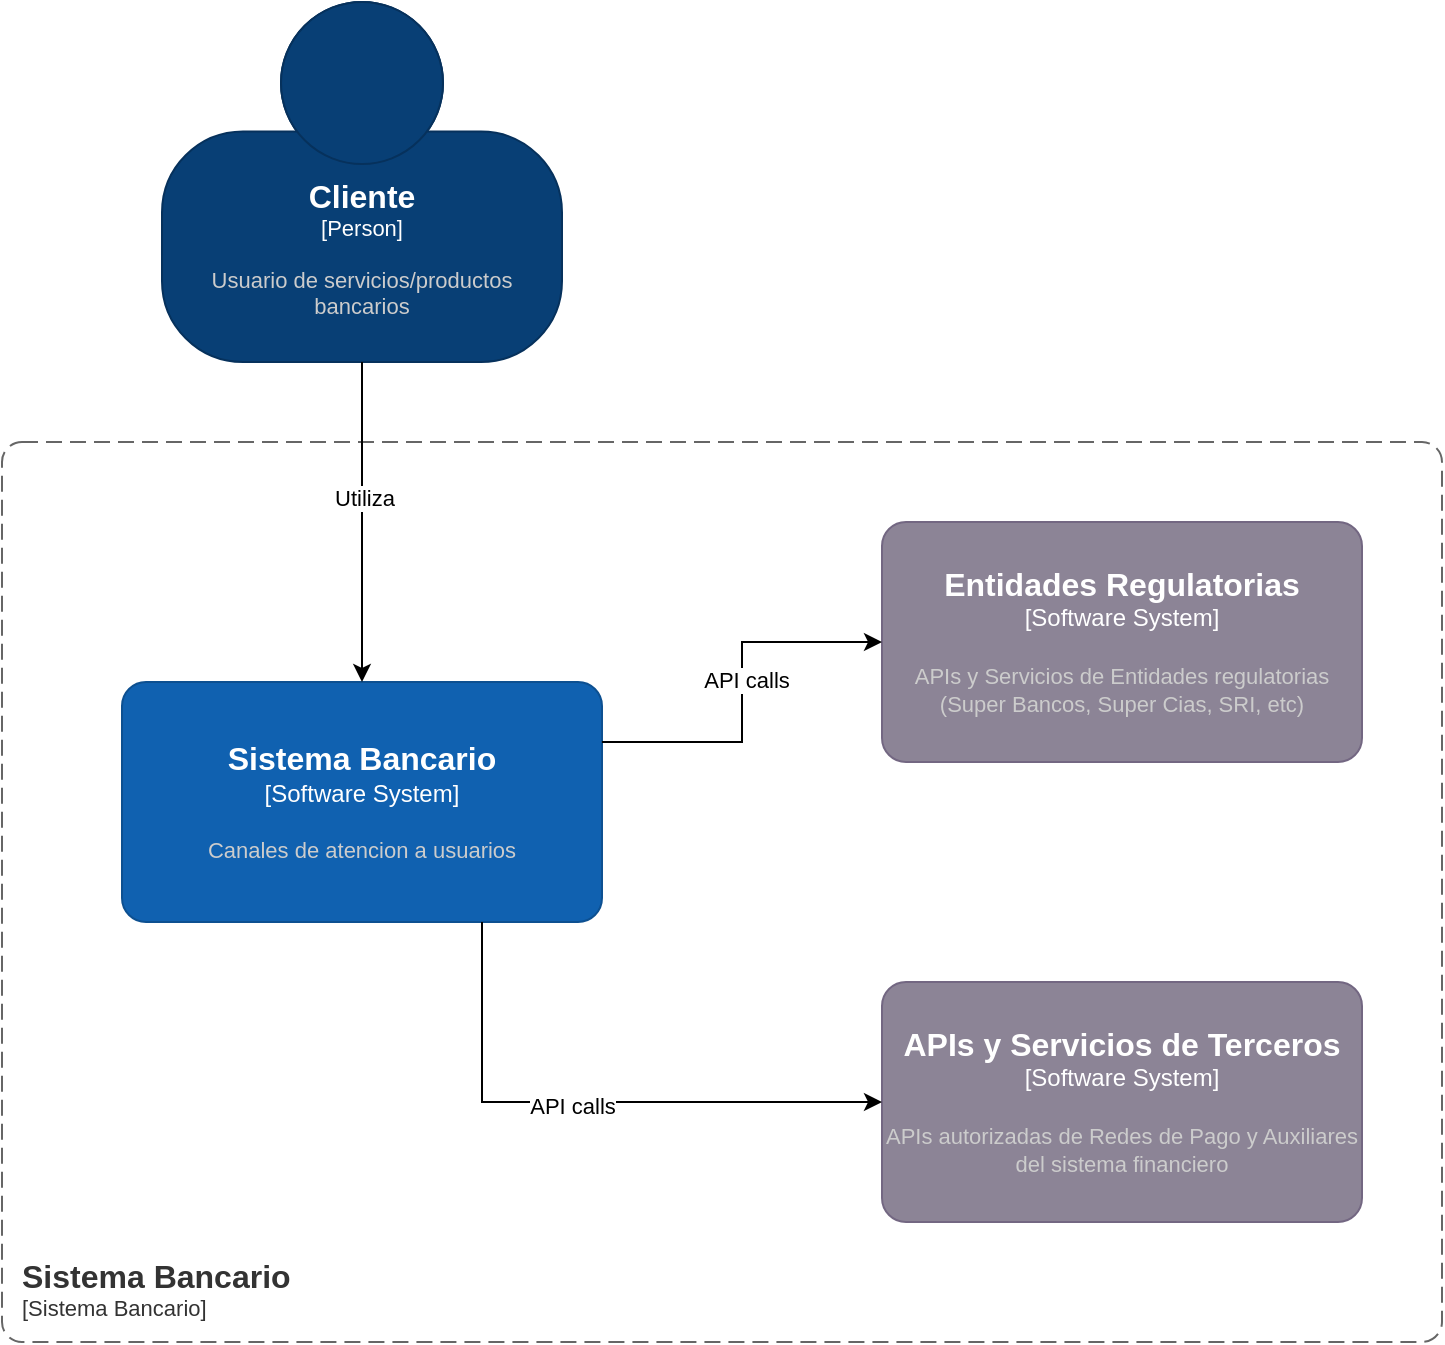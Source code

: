 <mxfile version="28.2.5" pages="3">
  <diagram name="Contexto" id="REt1OnQZIeGm6Y0kzGd5">
    <mxGraphModel dx="1268" dy="611" grid="1" gridSize="10" guides="1" tooltips="1" connect="1" arrows="1" fold="1" page="1" pageScale="1" pageWidth="827" pageHeight="1169" math="0" shadow="0">
      <root>
        <mxCell id="0" />
        <mxCell id="1" parent="0" />
        <object placeholders="1" c4Name="Sistema Bancario" c4Type="SystemScopeBoundary" c4Application="Sistema Bancario" label="&lt;font style=&quot;font-size: 16px&quot;&gt;&lt;b&gt;&lt;div style=&quot;text-align: left&quot;&gt;%c4Name%&lt;/div&gt;&lt;/b&gt;&lt;/font&gt;&lt;div style=&quot;text-align: left&quot;&gt;[%c4Application%]&lt;/div&gt;" id="plunJVfpewmC4f6KRWSO-1">
          <mxCell style="rounded=1;fontSize=11;whiteSpace=wrap;html=1;dashed=1;arcSize=20;fillColor=none;strokeColor=#666666;fontColor=#333333;labelBackgroundColor=none;align=left;verticalAlign=bottom;labelBorderColor=none;spacingTop=0;spacing=10;dashPattern=8 4;metaEdit=1;rotatable=0;perimeter=rectanglePerimeter;noLabel=0;labelPadding=0;allowArrows=0;connectable=0;expand=0;recursiveResize=0;editable=1;pointerEvents=0;absoluteArcSize=1;points=[[0.25,0,0],[0.5,0,0],[0.75,0,0],[1,0.25,0],[1,0.5,0],[1,0.75,0],[0.75,1,0],[0.5,1,0],[0.25,1,0],[0,0.75,0],[0,0.5,0],[0,0.25,0]];" parent="1" vertex="1">
            <mxGeometry x="40" y="320" width="720" height="450" as="geometry" />
          </mxCell>
        </object>
        <object placeholders="1" c4Name="Cliente" c4Type="Person" c4Description="Usuario de servicios/productos bancarios" label="&lt;font style=&quot;font-size: 16px&quot;&gt;&lt;b&gt;%c4Name%&lt;/b&gt;&lt;/font&gt;&lt;div&gt;[%c4Type%]&lt;/div&gt;&lt;br&gt;&lt;div&gt;&lt;font style=&quot;font-size: 11px&quot;&gt;&lt;font color=&quot;#cccccc&quot;&gt;%c4Description%&lt;/font&gt;&lt;/div&gt;" id="plunJVfpewmC4f6KRWSO-2">
          <mxCell style="html=1;fontSize=11;dashed=0;whiteSpace=wrap;fillColor=#083F75;strokeColor=#06315C;fontColor=#ffffff;shape=mxgraph.c4.person2;align=center;metaEdit=1;points=[[0.5,0,0],[1,0.5,0],[1,0.75,0],[0.75,1,0],[0.5,1,0],[0.25,1,0],[0,0.75,0],[0,0.5,0]];resizable=0;" parent="1" vertex="1">
            <mxGeometry x="120" y="100" width="200" height="180" as="geometry" />
          </mxCell>
        </object>
        <object placeholders="1" c4Name="Sistema Bancario" c4Type="Software System" c4Description="Canales de atencion a usuarios" label="&lt;font style=&quot;font-size: 16px&quot;&gt;&lt;b&gt;%c4Name%&lt;/b&gt;&lt;/font&gt;&lt;div&gt;[%c4Type%]&lt;/div&gt;&lt;br&gt;&lt;div&gt;&lt;font style=&quot;font-size: 11px&quot;&gt;&lt;font color=&quot;#cccccc&quot;&gt;%c4Description%&lt;/font&gt;&lt;/div&gt;" id="plunJVfpewmC4f6KRWSO-3">
          <mxCell style="rounded=1;whiteSpace=wrap;html=1;labelBackgroundColor=none;fillColor=#1061B0;fontColor=#ffffff;align=center;arcSize=10;strokeColor=#0D5091;metaEdit=1;resizable=0;points=[[0.25,0,0],[0.5,0,0],[0.75,0,0],[1,0.25,0],[1,0.5,0],[1,0.75,0],[0.75,1,0],[0.5,1,0],[0.25,1,0],[0,0.75,0],[0,0.5,0],[0,0.25,0]];" parent="1" vertex="1">
            <mxGeometry x="100" y="440" width="240" height="120" as="geometry" />
          </mxCell>
        </object>
        <object placeholders="1" c4Name="Entidades Regulatorias" c4Type="Software System" c4Description="APIs y Servicios de Entidades regulatorias (Super Bancos, Super Cias, SRI, etc)" label="&lt;font style=&quot;font-size: 16px&quot;&gt;&lt;b&gt;%c4Name%&lt;/b&gt;&lt;/font&gt;&lt;div&gt;[%c4Type%]&lt;/div&gt;&lt;br&gt;&lt;div&gt;&lt;font style=&quot;font-size: 11px&quot;&gt;&lt;font color=&quot;#cccccc&quot;&gt;%c4Description%&lt;/font&gt;&lt;/div&gt;" id="plunJVfpewmC4f6KRWSO-4">
          <mxCell style="rounded=1;whiteSpace=wrap;html=1;labelBackgroundColor=none;fillColor=#8C8496;fontColor=#ffffff;align=center;arcSize=10;strokeColor=#736782;metaEdit=1;resizable=0;points=[[0.25,0,0],[0.5,0,0],[0.75,0,0],[1,0.25,0],[1,0.5,0],[1,0.75,0],[0.75,1,0],[0.5,1,0],[0.25,1,0],[0,0.75,0],[0,0.5,0],[0,0.25,0]];" parent="1" vertex="1">
            <mxGeometry x="480" y="360" width="240" height="120" as="geometry" />
          </mxCell>
        </object>
        <object placeholders="1" c4Name="APIs y Servicios de Terceros" c4Type="Software System" c4Description="APIs autorizadas de Redes de Pago y Auxiliares del sistema financiero" label="&lt;font style=&quot;font-size: 16px&quot;&gt;&lt;b&gt;%c4Name%&lt;/b&gt;&lt;/font&gt;&lt;div&gt;[%c4Type%]&lt;/div&gt;&lt;br&gt;&lt;div&gt;&lt;font style=&quot;font-size: 11px&quot;&gt;&lt;font color=&quot;#cccccc&quot;&gt;%c4Description%&lt;/font&gt;&lt;/div&gt;" id="plunJVfpewmC4f6KRWSO-5">
          <mxCell style="rounded=1;whiteSpace=wrap;html=1;labelBackgroundColor=none;fillColor=#8C8496;fontColor=#ffffff;align=center;arcSize=10;strokeColor=#736782;metaEdit=1;resizable=0;points=[[0.25,0,0],[0.5,0,0],[0.75,0,0],[1,0.25,0],[1,0.5,0],[1,0.75,0],[0.75,1,0],[0.5,1,0],[0.25,1,0],[0,0.75,0],[0,0.5,0],[0,0.25,0]];" parent="1" vertex="1">
            <mxGeometry x="480" y="590" width="240" height="120" as="geometry" />
          </mxCell>
        </object>
        <mxCell id="plunJVfpewmC4f6KRWSO-6" style="edgeStyle=orthogonalEdgeStyle;rounded=0;orthogonalLoop=1;jettySize=auto;html=1;entryX=0.5;entryY=0;entryDx=0;entryDy=0;entryPerimeter=0;" parent="1" source="plunJVfpewmC4f6KRWSO-2" target="plunJVfpewmC4f6KRWSO-3" edge="1">
          <mxGeometry relative="1" as="geometry" />
        </mxCell>
        <mxCell id="S3FxBwESDPz2wkXYDz4Z-1" value="Utiliza" style="edgeLabel;html=1;align=center;verticalAlign=middle;resizable=0;points=[];" parent="plunJVfpewmC4f6KRWSO-6" vertex="1" connectable="0">
          <mxGeometry x="-0.147" y="1" relative="1" as="geometry">
            <mxPoint as="offset" />
          </mxGeometry>
        </mxCell>
        <mxCell id="plunJVfpewmC4f6KRWSO-7" style="edgeStyle=orthogonalEdgeStyle;rounded=0;orthogonalLoop=1;jettySize=auto;html=1;exitX=1;exitY=0.25;exitDx=0;exitDy=0;exitPerimeter=0;entryX=0;entryY=0.5;entryDx=0;entryDy=0;entryPerimeter=0;" parent="1" source="plunJVfpewmC4f6KRWSO-3" target="plunJVfpewmC4f6KRWSO-4" edge="1">
          <mxGeometry relative="1" as="geometry" />
        </mxCell>
        <mxCell id="S3FxBwESDPz2wkXYDz4Z-3" value="API calls" style="edgeLabel;html=1;align=center;verticalAlign=middle;resizable=0;points=[];" parent="plunJVfpewmC4f6KRWSO-7" vertex="1" connectable="0">
          <mxGeometry x="0.066" y="-2" relative="1" as="geometry">
            <mxPoint as="offset" />
          </mxGeometry>
        </mxCell>
        <mxCell id="plunJVfpewmC4f6KRWSO-8" style="edgeStyle=orthogonalEdgeStyle;rounded=0;orthogonalLoop=1;jettySize=auto;html=1;exitX=0.75;exitY=1;exitDx=0;exitDy=0;exitPerimeter=0;entryX=0;entryY=0.5;entryDx=0;entryDy=0;entryPerimeter=0;" parent="1" source="plunJVfpewmC4f6KRWSO-3" target="plunJVfpewmC4f6KRWSO-5" edge="1">
          <mxGeometry relative="1" as="geometry" />
        </mxCell>
        <mxCell id="S3FxBwESDPz2wkXYDz4Z-2" value="API calls" style="edgeLabel;html=1;align=center;verticalAlign=middle;resizable=0;points=[];" parent="plunJVfpewmC4f6KRWSO-8" vertex="1" connectable="0">
          <mxGeometry x="-0.072" y="-2" relative="1" as="geometry">
            <mxPoint as="offset" />
          </mxGeometry>
        </mxCell>
      </root>
    </mxGraphModel>
  </diagram>
  <diagram name="Contenedores" id="vDhIhPHvvt-vUG1-oI7z">
    <mxGraphModel dx="1268" dy="611" grid="1" gridSize="10" guides="1" tooltips="1" connect="1" arrows="1" fold="1" page="1" pageScale="1" pageWidth="827" pageHeight="1169" math="0" shadow="0">
      <root>
        <mxCell id="PppZcpFFjANqazGu-nlx-0" />
        <mxCell id="PppZcpFFjANqazGu-nlx-1" parent="PppZcpFFjANqazGu-nlx-0" />
        <mxCell id="PppZcpFFjANqazGu-nlx-2" style="edgeStyle=orthogonalEdgeStyle;rounded=0;orthogonalLoop=1;jettySize=auto;html=1;" parent="PppZcpFFjANqazGu-nlx-1" source="PppZcpFFjANqazGu-nlx-3" edge="1">
          <mxGeometry relative="1" as="geometry">
            <mxPoint x="160" y="300" as="targetPoint" />
          </mxGeometry>
        </mxCell>
        <object placeholders="1" c4Name="Cliente" c4Type="Person" c4Description="Usuario de servicios/productos bancarios" label="&lt;font style=&quot;font-size: 16px&quot;&gt;&lt;b&gt;%c4Name%&lt;/b&gt;&lt;/font&gt;&lt;div&gt;[%c4Type%]&lt;/div&gt;&lt;br&gt;&lt;div&gt;&lt;font style=&quot;font-size: 11px&quot;&gt;&lt;font color=&quot;#cccccc&quot;&gt;%c4Description%&lt;/font&gt;&lt;/div&gt;" id="PppZcpFFjANqazGu-nlx-3">
          <mxCell style="html=1;fontSize=11;dashed=0;whiteSpace=wrap;fillColor=#083F75;strokeColor=#06315C;fontColor=#ffffff;shape=mxgraph.c4.person2;align=center;metaEdit=1;points=[[0.5,0,0],[1,0.5,0],[1,0.75,0],[0.75,1,0],[0.5,1,0],[0.25,1,0],[0,0.75,0],[0,0.5,0]];resizable=0;" parent="PppZcpFFjANqazGu-nlx-1" vertex="1">
            <mxGeometry x="60" y="40" width="200" height="180" as="geometry" />
          </mxCell>
        </object>
        <object placeholders="1" c4Name="Sistema Bancario" c4Type="SystemScopeBoundary" c4Application="Contenedores de mi Sistema Bancario" label="&lt;font style=&quot;font-size: 16px&quot;&gt;&lt;b&gt;&lt;div style=&quot;text-align: left&quot;&gt;%c4Name%&lt;/div&gt;&lt;/b&gt;&lt;/font&gt;&lt;div style=&quot;text-align: left&quot;&gt;[%c4Application%]&lt;/div&gt;" id="PppZcpFFjANqazGu-nlx-4">
          <mxCell style="rounded=1;fontSize=11;whiteSpace=wrap;html=1;dashed=1;arcSize=20;fillColor=none;strokeColor=#666666;fontColor=#333333;labelBackgroundColor=none;align=left;verticalAlign=bottom;labelBorderColor=none;spacingTop=0;spacing=10;dashPattern=8 4;metaEdit=1;rotatable=0;perimeter=rectanglePerimeter;noLabel=0;labelPadding=0;allowArrows=0;connectable=0;expand=0;recursiveResize=0;editable=1;pointerEvents=0;absoluteArcSize=1;points=[[0.25,0,0],[0.5,0,0],[0.75,0,0],[1,0.25,0],[1,0.5,0],[1,0.75,0],[0.75,1,0],[0.5,1,0],[0.25,1,0],[0,0.75,0],[0,0.5,0],[0,0.25,0]];" parent="PppZcpFFjANqazGu-nlx-1" vertex="1">
            <mxGeometry x="40" y="300" width="1300" height="920" as="geometry" />
          </mxCell>
        </object>
        <object placeholders="1" c4Name="Entidades Regulatorias" c4Type="Software System" c4Description="APIs y Servicios de Entidades regulatorias (Super Bancos, Super Cias, SRI, etc)" label="&lt;font style=&quot;font-size: 16px&quot;&gt;&lt;b&gt;%c4Name%&lt;/b&gt;&lt;/font&gt;&lt;div&gt;[%c4Type%]&lt;/div&gt;&lt;br&gt;&lt;div&gt;&lt;font style=&quot;font-size: 11px&quot;&gt;&lt;font color=&quot;#cccccc&quot;&gt;%c4Description%&lt;/font&gt;&lt;/div&gt;" id="PppZcpFFjANqazGu-nlx-5">
          <mxCell style="rounded=1;whiteSpace=wrap;html=1;labelBackgroundColor=none;fillColor=#8C8496;fontColor=#ffffff;align=center;arcSize=10;strokeColor=#736782;metaEdit=1;resizable=0;points=[[0.25,0,0],[0.5,0,0],[0.75,0,0],[1,0.25,0],[1,0.5,0],[1,0.75,0],[0.75,1,0],[0.5,1,0],[0.25,1,0],[0,0.75,0],[0,0.5,0],[0,0.25,0]];" parent="PppZcpFFjANqazGu-nlx-1" vertex="1">
            <mxGeometry x="1550" y="540" width="240" height="120" as="geometry" />
          </mxCell>
        </object>
        <object placeholders="1" c4Name="APIs y Servicios de Terceros" c4Type="Software System" c4Description="APIs autorizadas de Redes y Auxiliares del sistema financiero" label="&lt;font style=&quot;font-size: 16px&quot;&gt;&lt;b&gt;%c4Name%&lt;/b&gt;&lt;/font&gt;&lt;div&gt;[%c4Type%]&lt;/div&gt;&lt;br&gt;&lt;div&gt;&lt;font style=&quot;font-size: 11px&quot;&gt;&lt;font color=&quot;#cccccc&quot;&gt;%c4Description%&lt;/font&gt;&lt;/div&gt;" id="PppZcpFFjANqazGu-nlx-6">
          <mxCell style="rounded=1;whiteSpace=wrap;html=1;labelBackgroundColor=none;fillColor=#8C8496;fontColor=#ffffff;align=center;arcSize=10;strokeColor=#736782;metaEdit=1;resizable=0;points=[[0.25,0,0],[0.5,0,0],[0.75,0,0],[1,0.25,0],[1,0.5,0],[1,0.75,0],[0.75,1,0],[0.5,1,0],[0.25,1,0],[0,0.75,0],[0,0.5,0],[0,0.25,0]];" parent="PppZcpFFjANqazGu-nlx-1" vertex="1">
            <mxGeometry x="1550" y="850" width="240" height="120" as="geometry" />
          </mxCell>
        </object>
        <object placeholders="1" c4Name="Banca Web" c4Type="Container" c4Technology="Spring, Angular, HTML5, JS" c4Description="Interfaz de cliente para la Banca Web" label="&lt;font style=&quot;font-size: 16px&quot;&gt;&lt;b&gt;%c4Name%&lt;/b&gt;&lt;/font&gt;&lt;div&gt;[%c4Type%: %c4Technology%]&lt;/div&gt;&lt;br&gt;&lt;div&gt;&lt;font style=&quot;font-size: 11px&quot;&gt;&lt;font color=&quot;#E6E6E6&quot;&gt;%c4Description%&lt;/font&gt;&lt;/div&gt;" id="PppZcpFFjANqazGu-nlx-7">
          <mxCell style="rounded=1;whiteSpace=wrap;html=1;fontSize=11;labelBackgroundColor=none;fillColor=#23A2D9;fontColor=#ffffff;align=center;arcSize=10;strokeColor=#0E7DAD;metaEdit=1;resizable=0;points=[[0.25,0,0],[0.5,0,0],[0.75,0,0],[1,0.25,0],[1,0.5,0],[1,0.75,0],[0.75,1,0],[0.5,1,0],[0.25,1,0],[0,0.75,0],[0,0.5,0],[0,0.25,0]];" parent="PppZcpFFjANqazGu-nlx-1" vertex="1">
            <mxGeometry x="120" y="360" width="240" height="120" as="geometry" />
          </mxCell>
        </object>
        <object placeholders="1" c4Name="Banca Movil" c4Type="Container" c4Technology="Swift / Kotlin" c4Description="App cliente para la Banca Movil" label="&lt;font style=&quot;font-size: 16px&quot;&gt;&lt;b&gt;%c4Name%&lt;/b&gt;&lt;/font&gt;&lt;div&gt;[%c4Type%: %c4Technology%]&lt;/div&gt;&lt;br&gt;&lt;div&gt;&lt;font style=&quot;font-size: 11px&quot;&gt;&lt;font color=&quot;#E6E6E6&quot;&gt;%c4Description%&lt;/font&gt;&lt;/div&gt;" id="PppZcpFFjANqazGu-nlx-8">
          <mxCell style="rounded=1;whiteSpace=wrap;html=1;fontSize=11;labelBackgroundColor=none;fillColor=#23A2D9;fontColor=#ffffff;align=center;arcSize=10;strokeColor=#0E7DAD;metaEdit=1;resizable=0;points=[[0.25,0,0],[0.5,0,0],[0.75,0,0],[1,0.25,0],[1,0.5,0],[1,0.75,0],[0.75,1,0],[0.5,1,0],[0.25,1,0],[0,0.75,0],[0,0.5,0],[0,0.25,0]];" parent="PppZcpFFjANqazGu-nlx-1" vertex="1">
            <mxGeometry x="560" y="360" width="240" height="120" as="geometry" />
          </mxCell>
        </object>
        <object placeholders="1" c4Name="Prevencion de Fraudes" c4Type="Container" c4Technology="Python / ML / Sentinel" c4Description="Analisis de fraude en tiempo real" label="&lt;font style=&quot;font-size: 16px&quot;&gt;&lt;b&gt;%c4Name%&lt;/b&gt;&lt;/font&gt;&lt;div&gt;[%c4Type%: %c4Technology%]&lt;/div&gt;&lt;br&gt;&lt;div&gt;&lt;font style=&quot;font-size: 11px&quot;&gt;&lt;font color=&quot;#E6E6E6&quot;&gt;%c4Description%&lt;/font&gt;&lt;/div&gt;" id="PppZcpFFjANqazGu-nlx-9">
          <mxCell style="rounded=1;whiteSpace=wrap;html=1;fontSize=11;labelBackgroundColor=none;fillColor=#23A2D9;fontColor=#ffffff;align=center;arcSize=10;strokeColor=#0E7DAD;metaEdit=1;resizable=0;points=[[0.25,0,0],[0.5,0,0],[0.75,0,0],[1,0.25,0],[1,0.5,0],[1,0.75,0],[0.75,1,0],[0.5,1,0],[0.25,1,0],[0,0.75,0],[0,0.5,0],[0,0.25,0]];" parent="PppZcpFFjANqazGu-nlx-1" vertex="1">
            <mxGeometry x="990" y="790" width="240" height="120" as="geometry" />
          </mxCell>
        </object>
        <object placeholders="1" c4Name="Gestion de Riesgo" c4Type="Container" c4Technology="Java / Spring" c4Description="Analisis de riesgo crediticio y operativo" label="&lt;font style=&quot;font-size: 16px&quot;&gt;&lt;b&gt;%c4Name%&lt;/b&gt;&lt;/font&gt;&lt;div&gt;[%c4Type%: %c4Technology%]&lt;/div&gt;&lt;br&gt;&lt;div&gt;&lt;font style=&quot;font-size: 11px&quot;&gt;&lt;font color=&quot;#E6E6E6&quot;&gt;%c4Description%&lt;/font&gt;&lt;/div&gt;" id="PppZcpFFjANqazGu-nlx-10">
          <mxCell style="rounded=1;whiteSpace=wrap;html=1;fontSize=11;labelBackgroundColor=none;fillColor=#23A2D9;fontColor=#ffffff;align=center;arcSize=10;strokeColor=#0E7DAD;metaEdit=1;resizable=0;points=[[0.25,0,0],[0.5,0,0],[0.75,0,0],[1,0.25,0],[1,0.5,0],[1,0.75,0],[0.75,1,0],[0.5,1,0],[0.25,1,0],[0,0.75,0],[0,0.5,0],[0,0.25,0]];" parent="PppZcpFFjANqazGu-nlx-1" vertex="1">
            <mxGeometry x="990" y="600" width="240" height="120" as="geometry" />
          </mxCell>
        </object>
        <object placeholders="1" c4Name="Gestion de Identidades" c4Type="Container" c4Technology="LDAP / AWS Cognito" c4Description="IAM, SSO, OAuth, OpenID" label="&lt;font style=&quot;font-size: 16px&quot;&gt;&lt;b&gt;%c4Name%&lt;/b&gt;&lt;/font&gt;&lt;div&gt;[%c4Type%: %c4Technology%]&lt;/div&gt;&lt;br&gt;&lt;div&gt;&lt;font style=&quot;font-size: 11px&quot;&gt;&lt;font color=&quot;#E6E6E6&quot;&gt;%c4Description%&lt;/font&gt;&lt;/div&gt;" id="PppZcpFFjANqazGu-nlx-11">
          <mxCell style="rounded=1;whiteSpace=wrap;html=1;fontSize=11;labelBackgroundColor=none;fillColor=#23A2D9;fontColor=#ffffff;align=center;arcSize=10;strokeColor=#0E7DAD;metaEdit=1;resizable=0;points=[[0.25,0,0],[0.5,0,0],[0.75,0,0],[1,0.25,0],[1,0.5,0],[1,0.75,0],[0.75,1,0],[0.5,1,0],[0.25,1,0],[0,0.75,0],[0,0.5,0],[0,0.25,0]];" parent="PppZcpFFjANqazGu-nlx-1" vertex="1">
            <mxGeometry x="990" y="420" width="240" height="120" as="geometry" />
          </mxCell>
        </object>
        <object placeholders="1" c4Type="Relationship" id="PppZcpFFjANqazGu-nlx-12">
          <mxCell style="endArrow=blockThin;html=1;fontSize=10;fontColor=#404040;strokeWidth=1;endFill=1;strokeColor=#828282;elbow=vertical;metaEdit=1;endSize=14;startSize=14;jumpStyle=arc;jumpSize=16;rounded=0;edgeStyle=orthogonalEdgeStyle;entryX=0;entryY=0.5;entryDx=0;entryDy=0;entryPerimeter=0;" parent="PppZcpFFjANqazGu-nlx-1" target="PppZcpFFjANqazGu-nlx-5" edge="1">
            <mxGeometry width="240" relative="1" as="geometry">
              <mxPoint x="1340" y="680" as="sourcePoint" />
              <mxPoint x="1420" y="630" as="targetPoint" />
            </mxGeometry>
          </mxCell>
        </object>
        <object placeholders="1" c4Type="Relationship" id="PppZcpFFjANqazGu-nlx-13">
          <mxCell style="endArrow=blockThin;html=1;fontSize=10;fontColor=#404040;strokeWidth=1;endFill=1;strokeColor=#828282;elbow=vertical;metaEdit=1;endSize=14;startSize=14;jumpStyle=arc;jumpSize=16;rounded=0;edgeStyle=orthogonalEdgeStyle;entryX=0;entryY=0.5;entryDx=0;entryDy=0;entryPerimeter=0;" parent="PppZcpFFjANqazGu-nlx-1" target="PppZcpFFjANqazGu-nlx-6" edge="1">
            <mxGeometry width="240" relative="1" as="geometry">
              <mxPoint x="1340" y="840" as="sourcePoint" />
              <mxPoint x="1420" y="870" as="targetPoint" />
            </mxGeometry>
          </mxCell>
        </object>
        <object placeholders="1" c4Name="Integración" c4Type="Container" c4Technology="API / ESB / Event Hub" c4Description="Integración basada en APIs, eventos y mensajeria" label="&lt;font style=&quot;font-size: 16px&quot;&gt;&lt;b&gt;%c4Name%&lt;/b&gt;&lt;/font&gt;&lt;div&gt;[%c4Type%: %c4Technology%]&lt;/div&gt;&lt;br&gt;&lt;div&gt;&lt;font style=&quot;font-size: 11px&quot;&gt;&lt;font color=&quot;#E6E6E6&quot;&gt;%c4Description%&lt;/font&gt;&lt;/div&gt;" id="PppZcpFFjANqazGu-nlx-14">
          <mxCell style="rounded=1;whiteSpace=wrap;html=1;fontSize=11;labelBackgroundColor=none;fillColor=#23A2D9;fontColor=#ffffff;align=center;arcSize=10;strokeColor=#0E7DAD;metaEdit=1;resizable=0;points=[[0.25,0,0],[0.5,0,0],[0.75,0,0],[1,0.25,0],[1,0.5,0],[1,0.75,0],[0.75,1,0],[0.5,1,0],[0.25,1,0],[0,0.75,0],[0,0.5,0],[0,0.25,0]];" parent="PppZcpFFjANqazGu-nlx-1" vertex="1">
            <mxGeometry x="350" y="660" width="240" height="120" as="geometry" />
          </mxCell>
        </object>
        <mxCell id="PppZcpFFjANqazGu-nlx-15" style="edgeStyle=orthogonalEdgeStyle;rounded=0;orthogonalLoop=1;jettySize=auto;html=1;exitX=0.5;exitY=1;exitDx=0;exitDy=0;exitPerimeter=0;entryX=0.25;entryY=0;entryDx=0;entryDy=0;entryPerimeter=0;" parent="PppZcpFFjANqazGu-nlx-1" source="PppZcpFFjANqazGu-nlx-7" target="PppZcpFFjANqazGu-nlx-14" edge="1">
          <mxGeometry relative="1" as="geometry" />
        </mxCell>
        <mxCell id="PppZcpFFjANqazGu-nlx-16" style="edgeStyle=orthogonalEdgeStyle;rounded=0;orthogonalLoop=1;jettySize=auto;html=1;entryX=0.75;entryY=0;entryDx=0;entryDy=0;entryPerimeter=0;" parent="PppZcpFFjANqazGu-nlx-1" source="PppZcpFFjANqazGu-nlx-8" target="PppZcpFFjANqazGu-nlx-14" edge="1">
          <mxGeometry relative="1" as="geometry" />
        </mxCell>
        <object placeholders="1" c4Name="Core Bancario Tradicional" c4Type="Container" c4Technology="COBOL, IBM i, Mainframe, legacy" c4Description="Core Bancario existente" label="&lt;font style=&quot;font-size: 16px&quot;&gt;&lt;b&gt;%c4Name%&lt;/b&gt;&lt;/font&gt;&lt;div&gt;[%c4Type%: %c4Technology%]&lt;/div&gt;&lt;br&gt;&lt;div&gt;&lt;font style=&quot;font-size: 11px&quot;&gt;&lt;font color=&quot;#E6E6E6&quot;&gt;%c4Description%&lt;/font&gt;&lt;/div&gt;" id="PppZcpFFjANqazGu-nlx-23">
          <mxCell style="rounded=1;whiteSpace=wrap;html=1;fontSize=11;labelBackgroundColor=none;fillColor=#23A2D9;fontColor=#ffffff;align=center;arcSize=10;strokeColor=#0E7DAD;metaEdit=1;resizable=0;points=[[0.25,0,0],[0.5,0,0],[0.75,0,0],[1,0.25,0],[1,0.5,0],[1,0.75,0],[0.75,1,0],[0.5,1,0],[0.25,1,0],[0,0.75,0],[0,0.5,0],[0,0.25,0]];" parent="PppZcpFFjANqazGu-nlx-1" vertex="1">
            <mxGeometry x="160" y="980" width="240" height="120" as="geometry" />
          </mxCell>
        </object>
        <object placeholders="1" c4Name="Core Bancario Digital" c4Type="Container" c4Technology="Microservicios / Java / Spring" c4Description="Procesa productos y servicios modernos" label="&lt;font style=&quot;font-size: 16px&quot;&gt;&lt;b&gt;%c4Name%&lt;/b&gt;&lt;/font&gt;&lt;div&gt;[%c4Type%: %c4Technology%]&lt;/div&gt;&lt;br&gt;&lt;div&gt;&lt;font style=&quot;font-size: 11px&quot;&gt;&lt;font color=&quot;#E6E6E6&quot;&gt;%c4Description%&lt;/font&gt;&lt;/div&gt;" id="PppZcpFFjANqazGu-nlx-24">
          <mxCell style="rounded=1;whiteSpace=wrap;html=1;fontSize=11;labelBackgroundColor=none;fillColor=#23A2D9;fontColor=#ffffff;align=center;arcSize=10;strokeColor=#0E7DAD;metaEdit=1;resizable=0;points=[[0.25,0,0],[0.5,0,0],[0.75,0,0],[1,0.25,0],[1,0.5,0],[1,0.75,0],[0.75,1,0],[0.5,1,0],[0.25,1,0],[0,0.75,0],[0,0.5,0],[0,0.25,0]];" parent="PppZcpFFjANqazGu-nlx-1" vertex="1">
            <mxGeometry x="530" y="980" width="240" height="120" as="geometry" />
          </mxCell>
        </object>
        <object placeholders="1" c4Name="Observabilidad / Monitoreo" c4Type="Container" c4Technology="Grafana / ELK / Prometheus" c4Description="Herramientas de observabilidad y alertas" label="&lt;font style=&quot;font-size: 16px&quot;&gt;&lt;b&gt;%c4Name%&lt;/b&gt;&lt;/font&gt;&lt;div&gt;[%c4Type%: %c4Technology%]&lt;/div&gt;&lt;br&gt;&lt;div&gt;&lt;font style=&quot;font-size: 11px&quot;&gt;&lt;font color=&quot;#E6E6E6&quot;&gt;%c4Description%&lt;/font&gt;&lt;/div&gt;" id="PppZcpFFjANqazGu-nlx-26">
          <mxCell style="rounded=1;whiteSpace=wrap;html=1;fontSize=11;labelBackgroundColor=none;fillColor=#23A2D9;fontColor=#ffffff;align=center;arcSize=10;strokeColor=#0E7DAD;metaEdit=1;resizable=0;points=[[0.25,0,0],[0.5,0,0],[0.75,0,0],[1,0.25,0],[1,0.5,0],[1,0.75,0],[0.75,1,0],[0.5,1,0],[0.25,1,0],[0,0.75,0],[0,0.5,0],[0,0.25,0]];" parent="PppZcpFFjANqazGu-nlx-1" vertex="1">
            <mxGeometry x="880" y="980" width="240" height="120" as="geometry" />
          </mxCell>
        </object>
        <mxCell id="CjneB7P0HmM3-Pf3Za_u-0" style="edgeStyle=orthogonalEdgeStyle;rounded=0;orthogonalLoop=1;jettySize=auto;html=1;exitX=0;exitY=0.5;exitDx=0;exitDy=0;exitPerimeter=0;entryX=0.5;entryY=0;entryDx=0;entryDy=0;entryPerimeter=0;" parent="PppZcpFFjANqazGu-nlx-1" source="PppZcpFFjANqazGu-nlx-14" target="PppZcpFFjANqazGu-nlx-23" edge="1">
          <mxGeometry relative="1" as="geometry" />
        </mxCell>
        <mxCell id="CjneB7P0HmM3-Pf3Za_u-1" style="edgeStyle=orthogonalEdgeStyle;rounded=0;orthogonalLoop=1;jettySize=auto;html=1;exitX=0.5;exitY=1;exitDx=0;exitDy=0;exitPerimeter=0;entryX=0;entryY=0.5;entryDx=0;entryDy=0;entryPerimeter=0;" parent="PppZcpFFjANqazGu-nlx-1" source="PppZcpFFjANqazGu-nlx-14" target="PppZcpFFjANqazGu-nlx-24" edge="1">
          <mxGeometry relative="1" as="geometry" />
        </mxCell>
        <mxCell id="CjneB7P0HmM3-Pf3Za_u-2" style="edgeStyle=orthogonalEdgeStyle;rounded=0;orthogonalLoop=1;jettySize=auto;html=1;exitX=1;exitY=0.25;exitDx=0;exitDy=0;exitPerimeter=0;entryX=0;entryY=0.75;entryDx=0;entryDy=0;entryPerimeter=0;" parent="PppZcpFFjANqazGu-nlx-1" source="PppZcpFFjANqazGu-nlx-14" target="PppZcpFFjANqazGu-nlx-11" edge="1">
          <mxGeometry relative="1" as="geometry" />
        </mxCell>
        <mxCell id="CjneB7P0HmM3-Pf3Za_u-4" style="edgeStyle=orthogonalEdgeStyle;rounded=0;orthogonalLoop=1;jettySize=auto;html=1;exitX=1;exitY=0.75;exitDx=0;exitDy=0;exitPerimeter=0;entryX=0;entryY=0.25;entryDx=0;entryDy=0;entryPerimeter=0;" parent="PppZcpFFjANqazGu-nlx-1" source="PppZcpFFjANqazGu-nlx-14" target="PppZcpFFjANqazGu-nlx-9" edge="1">
          <mxGeometry relative="1" as="geometry" />
        </mxCell>
        <mxCell id="CjneB7P0HmM3-Pf3Za_u-5" style="edgeStyle=orthogonalEdgeStyle;rounded=0;orthogonalLoop=1;jettySize=auto;html=1;exitX=0.75;exitY=1;exitDx=0;exitDy=0;exitPerimeter=0;entryX=0.25;entryY=0;entryDx=0;entryDy=0;entryPerimeter=0;" parent="PppZcpFFjANqazGu-nlx-1" source="PppZcpFFjANqazGu-nlx-14" target="PppZcpFFjANqazGu-nlx-26" edge="1">
          <mxGeometry relative="1" as="geometry" />
        </mxCell>
        <mxCell id="CjneB7P0HmM3-Pf3Za_u-6" style="edgeStyle=orthogonalEdgeStyle;rounded=0;orthogonalLoop=1;jettySize=auto;html=1;exitX=1;exitY=0.5;exitDx=0;exitDy=0;exitPerimeter=0;entryX=0;entryY=0.75;entryDx=0;entryDy=0;entryPerimeter=0;" parent="PppZcpFFjANqazGu-nlx-1" source="PppZcpFFjANqazGu-nlx-14" target="PppZcpFFjANqazGu-nlx-10" edge="1">
          <mxGeometry relative="1" as="geometry">
            <Array as="points">
              <mxPoint x="850" y="720" />
              <mxPoint x="850" y="690" />
            </Array>
          </mxGeometry>
        </mxCell>
      </root>
    </mxGraphModel>
  </diagram>
  <diagram name="Componentes" id="jgjK2DgacjD31RFvpfJE">
    <mxGraphModel dx="1811" dy="873" grid="1" gridSize="10" guides="1" tooltips="1" connect="1" arrows="1" fold="1" page="1" pageScale="1" pageWidth="827" pageHeight="1169" math="0" shadow="0">
      <root>
        <mxCell id="0wjXexczI90-mAwkbEPR-0" />
        <mxCell id="0wjXexczI90-mAwkbEPR-1" parent="0wjXexczI90-mAwkbEPR-0" />
        <mxCell id="0wjXexczI90-mAwkbEPR-2" style="edgeStyle=orthogonalEdgeStyle;rounded=0;orthogonalLoop=1;jettySize=auto;html=1;" parent="0wjXexczI90-mAwkbEPR-1" source="0wjXexczI90-mAwkbEPR-3" edge="1">
          <mxGeometry relative="1" as="geometry">
            <mxPoint x="160" y="300" as="targetPoint" />
          </mxGeometry>
        </mxCell>
        <object placeholders="1" c4Name="Cliente" c4Type="Person" c4Description="Usuario de servicios/productos bancarios" label="&lt;font style=&quot;font-size: 16px&quot;&gt;&lt;b&gt;%c4Name%&lt;/b&gt;&lt;/font&gt;&lt;div&gt;[%c4Type%]&lt;/div&gt;&lt;br&gt;&lt;div&gt;&lt;font style=&quot;font-size: 11px&quot;&gt;&lt;font color=&quot;#cccccc&quot;&gt;%c4Description%&lt;/font&gt;&lt;/div&gt;" id="0wjXexczI90-mAwkbEPR-3">
          <mxCell style="html=1;fontSize=11;dashed=0;whiteSpace=wrap;fillColor=#083F75;strokeColor=#06315C;fontColor=#ffffff;shape=mxgraph.c4.person2;align=center;metaEdit=1;points=[[0.5,0,0],[1,0.5,0],[1,0.75,0],[0.75,1,0],[0.5,1,0],[0.25,1,0],[0,0.75,0],[0,0.5,0]];resizable=0;" parent="0wjXexczI90-mAwkbEPR-1" vertex="1">
            <mxGeometry x="60" y="40" width="200" height="180" as="geometry" />
          </mxCell>
        </object>
        <object placeholders="1" c4Name="Sistema Bancario" c4Type="SystemScopeBoundary" c4Application="Contenedores de mi Sistema Bancario" label="&lt;font style=&quot;font-size: 16px&quot;&gt;&lt;b&gt;&lt;div style=&quot;text-align: left&quot;&gt;%c4Name%&lt;/div&gt;&lt;/b&gt;&lt;/font&gt;&lt;div style=&quot;text-align: left&quot;&gt;[%c4Application%]&lt;/div&gt;" id="0wjXexczI90-mAwkbEPR-4">
          <mxCell style="rounded=1;fontSize=11;whiteSpace=wrap;html=1;dashed=1;arcSize=20;fillColor=none;strokeColor=#666666;fontColor=#333333;labelBackgroundColor=none;align=left;verticalAlign=bottom;labelBorderColor=none;spacingTop=0;spacing=10;dashPattern=8 4;metaEdit=1;rotatable=0;perimeter=rectanglePerimeter;noLabel=0;labelPadding=0;allowArrows=0;connectable=0;expand=0;recursiveResize=0;editable=1;pointerEvents=0;absoluteArcSize=1;points=[[0.25,0,0],[0.5,0,0],[0.75,0,0],[1,0.25,0],[1,0.5,0],[1,0.75,0],[0.75,1,0],[0.5,1,0],[0.25,1,0],[0,0.75,0],[0,0.5,0],[0,0.25,0]];" parent="0wjXexczI90-mAwkbEPR-1" vertex="1">
            <mxGeometry x="40" y="300" width="2510" height="1360" as="geometry" />
          </mxCell>
        </object>
        <object placeholders="1" c4Name="Entidades Regulatorias" c4Type="Software System" c4Description="APIs y Servicios de Entidades regulatorias (Super Bancos, Super Cias, SRI, etc)" label="&lt;font style=&quot;font-size: 16px&quot;&gt;&lt;b&gt;%c4Name%&lt;/b&gt;&lt;/font&gt;&lt;div&gt;[%c4Type%]&lt;/div&gt;&lt;br&gt;&lt;div&gt;&lt;font style=&quot;font-size: 11px&quot;&gt;&lt;font color=&quot;#cccccc&quot;&gt;%c4Description%&lt;/font&gt;&lt;/div&gt;" id="0wjXexczI90-mAwkbEPR-5">
          <mxCell style="rounded=1;whiteSpace=wrap;html=1;labelBackgroundColor=none;fillColor=#8C8496;fontColor=#ffffff;align=center;arcSize=10;strokeColor=#736782;metaEdit=1;resizable=0;points=[[0.25,0,0],[0.5,0,0],[0.75,0,0],[1,0.25,0],[1,0.5,0],[1,0.75,0],[0.75,1,0],[0.5,1,0],[0.25,1,0],[0,0.75,0],[0,0.5,0],[0,0.25,0]];" parent="0wjXexczI90-mAwkbEPR-1" vertex="1">
            <mxGeometry x="2760" y="390" width="240" height="120" as="geometry" />
          </mxCell>
        </object>
        <object placeholders="1" c4Name="APIs y Servicios de Terceros" c4Type="Software System" c4Description="APIs autorizadas de Redes y Auxiliares del sistema financiero" label="&lt;font style=&quot;font-size: 16px&quot;&gt;&lt;b&gt;%c4Name%&lt;/b&gt;&lt;/font&gt;&lt;div&gt;[%c4Type%]&lt;/div&gt;&lt;br&gt;&lt;div&gt;&lt;font style=&quot;font-size: 11px&quot;&gt;&lt;font color=&quot;#cccccc&quot;&gt;%c4Description%&lt;/font&gt;&lt;/div&gt;" id="0wjXexczI90-mAwkbEPR-6">
          <mxCell style="rounded=1;whiteSpace=wrap;html=1;labelBackgroundColor=none;fillColor=#8C8496;fontColor=#ffffff;align=center;arcSize=10;strokeColor=#736782;metaEdit=1;resizable=0;points=[[0.25,0,0],[0.5,0,0],[0.75,0,0],[1,0.25,0],[1,0.5,0],[1,0.75,0],[0.75,1,0],[0.5,1,0],[0.25,1,0],[0,0.75,0],[0,0.5,0],[0,0.25,0]];" parent="0wjXexczI90-mAwkbEPR-1" vertex="1">
            <mxGeometry x="2760" y="910" width="240" height="120" as="geometry" />
          </mxCell>
        </object>
        <object placeholders="1" c4Name="Banca Web" c4Type="Container" c4Technology="Spring, Angular, HTML5, JS" c4Description="Interfaz de cliente para la Banca Web" label="&lt;font style=&quot;font-size: 16px&quot;&gt;&lt;b&gt;%c4Name%&lt;/b&gt;&lt;/font&gt;&lt;div&gt;[%c4Type%: %c4Technology%]&lt;/div&gt;&lt;br&gt;&lt;div&gt;&lt;font style=&quot;font-size: 11px&quot;&gt;&lt;font color=&quot;#E6E6E6&quot;&gt;%c4Description%&lt;/font&gt;&lt;/div&gt;" id="0wjXexczI90-mAwkbEPR-7">
          <mxCell style="rounded=1;whiteSpace=wrap;html=1;fontSize=11;labelBackgroundColor=none;fillColor=#23A2D9;fontColor=#ffffff;align=center;arcSize=10;strokeColor=#0E7DAD;metaEdit=1;resizable=0;points=[[0.25,0,0],[0.5,0,0],[0.75,0,0],[1,0.25,0],[1,0.5,0],[1,0.75,0],[0.75,1,0],[0.5,1,0],[0.25,1,0],[0,0.75,0],[0,0.5,0],[0,0.25,0]];" parent="0wjXexczI90-mAwkbEPR-1" vertex="1">
            <mxGeometry x="700" y="340" width="240" height="120" as="geometry" />
          </mxCell>
        </object>
        <object placeholders="1" c4Name="Banca Movil" c4Type="Container" c4Technology="Swift / Kotlin" c4Description="App cliente para la Banca Movil" label="&lt;font style=&quot;font-size: 16px&quot;&gt;&lt;b&gt;%c4Name%&lt;/b&gt;&lt;/font&gt;&lt;div&gt;[%c4Type%: %c4Technology%]&lt;/div&gt;&lt;br&gt;&lt;div&gt;&lt;font style=&quot;font-size: 11px&quot;&gt;&lt;font color=&quot;#E6E6E6&quot;&gt;%c4Description%&lt;/font&gt;&lt;/div&gt;" id="0wjXexczI90-mAwkbEPR-8">
          <mxCell style="rounded=1;whiteSpace=wrap;html=1;fontSize=11;labelBackgroundColor=none;fillColor=#23A2D9;fontColor=#ffffff;align=center;arcSize=10;strokeColor=#0E7DAD;metaEdit=1;resizable=0;points=[[0.25,0,0],[0.5,0,0],[0.75,0,0],[1,0.25,0],[1,0.5,0],[1,0.75,0],[0.75,1,0],[0.5,1,0],[0.25,1,0],[0,0.75,0],[0,0.5,0],[0,0.25,0]];" parent="0wjXexczI90-mAwkbEPR-1" vertex="1">
            <mxGeometry x="1290" y="340" width="240" height="120" as="geometry" />
          </mxCell>
        </object>
        <object placeholders="1" c4Name="Prevencion de Fraudes" c4Type="Container" c4Technology="Python / ML / Sentinel" c4Description="Analisis de fraude en tiempo real" label="&lt;font style=&quot;font-size: 16px&quot;&gt;&lt;b&gt;%c4Name%&lt;/b&gt;&lt;/font&gt;&lt;div&gt;[%c4Type%: %c4Technology%]&lt;/div&gt;&lt;br&gt;&lt;div&gt;&lt;font style=&quot;font-size: 11px&quot;&gt;&lt;font color=&quot;#E6E6E6&quot;&gt;%c4Description%&lt;/font&gt;&lt;/div&gt;" id="0wjXexczI90-mAwkbEPR-9">
          <mxCell style="rounded=1;whiteSpace=wrap;html=1;fontSize=11;labelBackgroundColor=none;fillColor=#23A2D9;fontColor=#ffffff;align=center;arcSize=10;strokeColor=#0E7DAD;metaEdit=1;resizable=0;points=[[0.25,0,0],[0.5,0,0],[0.75,0,0],[1,0.25,0],[1,0.5,0],[1,0.75,0],[0.75,1,0],[0.5,1,0],[0.25,1,0],[0,0.75,0],[0,0.5,0],[0,0.25,0]];" parent="0wjXexczI90-mAwkbEPR-1" vertex="1">
            <mxGeometry x="2194" y="870" width="240" height="120" as="geometry" />
          </mxCell>
        </object>
        <object placeholders="1" c4Name="Gestion de Riesgo" c4Type="Container" c4Technology="Java / Spring" c4Description="Analisis de riesgo crediticio y operativo" label="&lt;font style=&quot;font-size: 16px&quot;&gt;&lt;b&gt;%c4Name%&lt;/b&gt;&lt;/font&gt;&lt;div&gt;[%c4Type%: %c4Technology%]&lt;/div&gt;&lt;br&gt;&lt;div&gt;&lt;font style=&quot;font-size: 11px&quot;&gt;&lt;font color=&quot;#E6E6E6&quot;&gt;%c4Description%&lt;/font&gt;&lt;/div&gt;" id="0wjXexczI90-mAwkbEPR-10">
          <mxCell style="rounded=1;whiteSpace=wrap;html=1;fontSize=11;labelBackgroundColor=none;fillColor=#23A2D9;fontColor=#ffffff;align=center;arcSize=10;strokeColor=#0E7DAD;metaEdit=1;resizable=0;points=[[0.25,0,0],[0.5,0,0],[0.75,0,0],[1,0.25,0],[1,0.5,0],[1,0.75,0],[0.75,1,0],[0.5,1,0],[0.25,1,0],[0,0.75,0],[0,0.5,0],[0,0.25,0]];" parent="0wjXexczI90-mAwkbEPR-1" vertex="1">
            <mxGeometry x="2194" y="630" width="240" height="120" as="geometry" />
          </mxCell>
        </object>
        <object placeholders="1" c4Name="Gestion de Identidades" c4Type="Container" c4Technology="LDAP / AWS Cognito" c4Description="IAM, SSO, OAuth, OpenID" label="&lt;font style=&quot;font-size: 16px&quot;&gt;&lt;b&gt;%c4Name%&lt;/b&gt;&lt;/font&gt;&lt;div&gt;[%c4Type%: %c4Technology%]&lt;/div&gt;&lt;br&gt;&lt;div&gt;&lt;font style=&quot;font-size: 11px&quot;&gt;&lt;font color=&quot;#E6E6E6&quot;&gt;%c4Description%&lt;/font&gt;&lt;/div&gt;" id="0wjXexczI90-mAwkbEPR-11">
          <mxCell style="rounded=1;whiteSpace=wrap;html=1;fontSize=11;labelBackgroundColor=none;fillColor=#23A2D9;fontColor=#ffffff;align=center;arcSize=10;strokeColor=#0E7DAD;metaEdit=1;resizable=0;points=[[0.25,0,0],[0.5,0,0],[0.75,0,0],[1,0.25,0],[1,0.5,0],[1,0.75,0],[0.75,1,0],[0.5,1,0],[0.25,1,0],[0,0.75,0],[0,0.5,0],[0,0.25,0]];" parent="0wjXexczI90-mAwkbEPR-1" vertex="1">
            <mxGeometry x="2194" y="420" width="240" height="120" as="geometry" />
          </mxCell>
        </object>
        <object placeholders="1" c4Type="Relationship" id="0wjXexczI90-mAwkbEPR-12">
          <mxCell style="endArrow=blockThin;html=1;fontSize=10;fontColor=#404040;strokeWidth=1;endFill=1;strokeColor=#828282;elbow=vertical;metaEdit=1;endSize=14;startSize=14;jumpStyle=arc;jumpSize=16;rounded=0;edgeStyle=orthogonalEdgeStyle;entryX=0;entryY=0.5;entryDx=0;entryDy=0;entryPerimeter=0;" parent="0wjXexczI90-mAwkbEPR-1" target="0wjXexczI90-mAwkbEPR-5" edge="1">
            <mxGeometry width="240" relative="1" as="geometry">
              <mxPoint x="2550" y="530" as="sourcePoint" />
              <mxPoint x="2630" y="480" as="targetPoint" />
            </mxGeometry>
          </mxCell>
        </object>
        <object placeholders="1" c4Type="Relationship" id="0wjXexczI90-mAwkbEPR-13">
          <mxCell style="endArrow=blockThin;html=1;fontSize=10;fontColor=#404040;strokeWidth=1;endFill=1;strokeColor=#828282;elbow=vertical;metaEdit=1;endSize=14;startSize=14;jumpStyle=arc;jumpSize=16;rounded=0;edgeStyle=orthogonalEdgeStyle;entryX=0;entryY=0.5;entryDx=0;entryDy=0;entryPerimeter=0;" parent="0wjXexczI90-mAwkbEPR-1" target="0wjXexczI90-mAwkbEPR-6" edge="1">
            <mxGeometry width="240" relative="1" as="geometry">
              <mxPoint x="2550" y="900" as="sourcePoint" />
              <mxPoint x="2630" y="930" as="targetPoint" />
            </mxGeometry>
          </mxCell>
        </object>
        <mxCell id="0wjXexczI90-mAwkbEPR-17" style="edgeStyle=orthogonalEdgeStyle;rounded=0;orthogonalLoop=1;jettySize=auto;html=1;exitX=1;exitY=0.25;exitDx=0;exitDy=0;exitPerimeter=0;entryX=0;entryY=0.5;entryDx=0;entryDy=0;entryPerimeter=0;" parent="0wjXexczI90-mAwkbEPR-1" source="uZTh6Net7HGWhdraA8Ji-8" target="0wjXexczI90-mAwkbEPR-11" edge="1">
          <mxGeometry relative="1" as="geometry">
            <mxPoint x="1320" y="670" as="sourcePoint" />
          </mxGeometry>
        </mxCell>
        <mxCell id="uZTh6Net7HGWhdraA8Ji-12" style="edgeStyle=orthogonalEdgeStyle;rounded=0;orthogonalLoop=1;jettySize=auto;html=1;exitX=1;exitY=0.5;exitDx=0;exitDy=0;exitPerimeter=0;" parent="0wjXexczI90-mAwkbEPR-1" edge="1">
          <mxGeometry relative="1" as="geometry">
            <mxPoint x="890" y="1020" as="targetPoint" />
            <mxPoint x="890" y="1020" as="sourcePoint" />
          </mxGeometry>
        </mxCell>
        <mxCell id="YAlUM_naRzg70nfbpeST-3" style="edgeStyle=orthogonalEdgeStyle;rounded=0;orthogonalLoop=1;jettySize=auto;html=1;exitX=0;exitY=0.5;exitDx=0;exitDy=0;exitPerimeter=0;entryX=1;entryY=0.75;entryDx=0;entryDy=0;entryPerimeter=0;" parent="0wjXexczI90-mAwkbEPR-1" source="0wjXexczI90-mAwkbEPR-9" target="YAlUM_naRzg70nfbpeST-1" edge="1">
          <mxGeometry relative="1" as="geometry" />
        </mxCell>
        <mxCell id="YAlUM_naRzg70nfbpeST-4" style="edgeStyle=orthogonalEdgeStyle;rounded=0;orthogonalLoop=1;jettySize=auto;html=1;exitX=0;exitY=0.5;exitDx=0;exitDy=0;exitPerimeter=0;entryX=1;entryY=0.25;entryDx=0;entryDy=0;entryPerimeter=0;" parent="0wjXexczI90-mAwkbEPR-1" source="0wjXexczI90-mAwkbEPR-10" target="YAlUM_naRzg70nfbpeST-1" edge="1">
          <mxGeometry relative="1" as="geometry" />
        </mxCell>
        <mxCell id="uZTh6Net7HGWhdraA8Ji-10" style="edgeStyle=orthogonalEdgeStyle;rounded=0;orthogonalLoop=1;jettySize=auto;html=1;exitX=0;exitY=0.5;exitDx=0;exitDy=0;exitPerimeter=0;entryX=0.75;entryY=0;entryDx=0;entryDy=0;entryPerimeter=0;" parent="0wjXexczI90-mAwkbEPR-1" source="0wjXexczI90-mAwkbEPR-8" target="uZTh6Net7HGWhdraA8Ji-8" edge="1">
          <mxGeometry relative="1" as="geometry" />
        </mxCell>
        <mxCell id="uZTh6Net7HGWhdraA8Ji-11" style="edgeStyle=orthogonalEdgeStyle;rounded=0;orthogonalLoop=1;jettySize=auto;html=1;exitX=1;exitY=0.5;exitDx=0;exitDy=0;exitPerimeter=0;entryX=0.25;entryY=0;entryDx=0;entryDy=0;entryPerimeter=0;" parent="0wjXexczI90-mAwkbEPR-1" source="0wjXexczI90-mAwkbEPR-7" target="uZTh6Net7HGWhdraA8Ji-8" edge="1">
          <mxGeometry relative="1" as="geometry" />
        </mxCell>
        <mxCell id="iStUWXIA3-4_kpG8O55p-1" value="" style="group" parent="0wjXexczI90-mAwkbEPR-1" vertex="1" connectable="0">
          <mxGeometry x="1710" y="1060" width="730" height="360" as="geometry" />
        </mxCell>
        <object placeholders="1" c4Name="Observabilidad / Monitoreo" c4Type="ContainerScopeBoundary" c4Application="Container" label="&lt;font style=&quot;font-size: 16px&quot;&gt;&lt;b&gt;&lt;div style=&quot;text-align: left&quot;&gt;%c4Name%&lt;/div&gt;&lt;/b&gt;&lt;/font&gt;&lt;div style=&quot;text-align: left&quot;&gt;[%c4Application%]&lt;/div&gt;" id="uZTh6Net7HGWhdraA8Ji-0">
          <mxCell style="rounded=1;fontSize=11;whiteSpace=wrap;html=1;dashed=1;arcSize=20;fillColor=none;strokeColor=#666666;fontColor=#333333;labelBackgroundColor=none;align=left;verticalAlign=bottom;labelBorderColor=none;spacingTop=0;spacing=10;dashPattern=8 4;metaEdit=1;rotatable=0;perimeter=rectanglePerimeter;noLabel=0;labelPadding=0;allowArrows=0;connectable=0;expand=0;recursiveResize=0;editable=1;pointerEvents=0;absoluteArcSize=1;points=[[0.25,0,0],[0.5,0,0],[0.75,0,0],[1,0.25,0],[1,0.5,0],[1,0.75,0],[0.75,1,0],[0.5,1,0],[0.25,1,0],[0,0.75,0],[0,0.5,0],[0,0.25,0]];" parent="iStUWXIA3-4_kpG8O55p-1" vertex="1">
            <mxGeometry width="730" height="360" as="geometry" />
          </mxCell>
        </object>
        <object placeholders="1" c4Name="Grafana" c4Type="Component" c4Technology="Grafana" c4Description="Graficos, tendencias y alertas" label="&lt;font style=&quot;font-size: 16px&quot;&gt;&lt;b&gt;%c4Name%&lt;/b&gt;&lt;/font&gt;&lt;div&gt;[%c4Type%: %c4Technology%]&lt;/div&gt;&lt;br&gt;&lt;div&gt;&lt;font style=&quot;font-size: 11px&quot;&gt;%c4Description%&lt;/font&gt;&lt;/div&gt;" id="uZTh6Net7HGWhdraA8Ji-1">
          <mxCell style="rounded=1;whiteSpace=wrap;html=1;labelBackgroundColor=none;fillColor=#63BEF2;fontColor=#ffffff;align=center;arcSize=6;strokeColor=#2086C9;metaEdit=1;resizable=0;points=[[0.25,0,0],[0.5,0,0],[0.75,0,0],[1,0.25,0],[1,0.5,0],[1,0.75,0],[0.75,1,0],[0.5,1,0],[0.25,1,0],[0,0.75,0],[0,0.5,0],[0,0.25,0]];" parent="iStUWXIA3-4_kpG8O55p-1" vertex="1">
            <mxGeometry x="20" y="40" width="240" height="120" as="geometry" />
          </mxCell>
        </object>
        <object placeholders="1" c4Name="Elasticsearch" c4Type="Container" c4Technology="Elasticsearch" c4Description="Almacenamiento de metricas y alertas" label="&lt;font style=&quot;font-size: 16px&quot;&gt;&lt;b&gt;%c4Name%&lt;/b&gt;&lt;/font&gt;&lt;div&gt;[%c4Type%:&amp;nbsp;%c4Technology%]&lt;/div&gt;&lt;br&gt;&lt;div&gt;&lt;font style=&quot;font-size: 11px&quot;&gt;&lt;font color=&quot;#E6E6E6&quot;&gt;%c4Description%&lt;/font&gt;&lt;/div&gt;" id="uZTh6Net7HGWhdraA8Ji-4">
          <mxCell style="shape=cylinder3;size=15;whiteSpace=wrap;html=1;boundedLbl=1;rounded=0;labelBackgroundColor=none;fillColor=#23A2D9;fontSize=12;fontColor=#ffffff;align=center;strokeColor=#0E7DAD;metaEdit=1;points=[[0.5,0,0],[1,0.25,0],[1,0.5,0],[1,0.75,0],[0.5,1,0],[0,0.75,0],[0,0.5,0],[0,0.25,0]];resizable=0;" parent="iStUWXIA3-4_kpG8O55p-1" vertex="1">
            <mxGeometry x="270" y="220" width="240" height="120" as="geometry" />
          </mxCell>
        </object>
        <object placeholders="1" c4Name="Servidor Correo / Alertas" c4Type="Component" c4Technology="SMTP Server" c4Description="Envio de alertas" label="&lt;font style=&quot;font-size: 16px&quot;&gt;&lt;b&gt;%c4Name%&lt;/b&gt;&lt;/font&gt;&lt;div&gt;[%c4Type%: %c4Technology%]&lt;/div&gt;&lt;br&gt;&lt;div&gt;&lt;font style=&quot;font-size: 11px&quot;&gt;%c4Description%&lt;/font&gt;&lt;/div&gt;" id="uZTh6Net7HGWhdraA8Ji-5">
          <mxCell style="rounded=1;whiteSpace=wrap;html=1;labelBackgroundColor=none;fillColor=#63BEF2;fontColor=#ffffff;align=center;arcSize=6;strokeColor=#2086C9;metaEdit=1;resizable=0;points=[[0.25,0,0],[0.5,0,0],[0.75,0,0],[1,0.25,0],[1,0.5,0],[1,0.75,0],[0.75,1,0],[0.5,1,0],[0.25,1,0],[0,0.75,0],[0,0.5,0],[0,0.25,0]];" parent="iStUWXIA3-4_kpG8O55p-1" vertex="1">
            <mxGeometry x="440" y="40" width="240" height="120" as="geometry" />
          </mxCell>
        </object>
        <mxCell id="uZTh6Net7HGWhdraA8Ji-6" style="edgeStyle=orthogonalEdgeStyle;rounded=0;orthogonalLoop=1;jettySize=auto;html=1;exitX=0.5;exitY=1;exitDx=0;exitDy=0;exitPerimeter=0;entryX=0;entryY=0.5;entryDx=0;entryDy=0;entryPerimeter=0;" parent="iStUWXIA3-4_kpG8O55p-1" source="uZTh6Net7HGWhdraA8Ji-1" target="uZTh6Net7HGWhdraA8Ji-4" edge="1">
          <mxGeometry relative="1" as="geometry" />
        </mxCell>
        <mxCell id="uZTh6Net7HGWhdraA8Ji-7" style="edgeStyle=orthogonalEdgeStyle;rounded=0;orthogonalLoop=1;jettySize=auto;html=1;exitX=1;exitY=0.5;exitDx=0;exitDy=0;exitPerimeter=0;entryX=0;entryY=0.5;entryDx=0;entryDy=0;entryPerimeter=0;" parent="iStUWXIA3-4_kpG8O55p-1" source="uZTh6Net7HGWhdraA8Ji-1" target="uZTh6Net7HGWhdraA8Ji-5" edge="1">
          <mxGeometry relative="1" as="geometry" />
        </mxCell>
        <mxCell id="iStUWXIA3-4_kpG8O55p-5" value="" style="group" parent="0wjXexczI90-mAwkbEPR-1" vertex="1" connectable="0">
          <mxGeometry x="720" y="550" width="960" height="400" as="geometry" />
        </mxCell>
        <object placeholders="1" c4Name="Event Hub" c4Type="Component" c4Technology="Kafka" c4Description="Mensajería asincrona basada en eventos" label="&lt;font style=&quot;font-size: 16px&quot;&gt;&lt;b&gt;%c4Name%&lt;/b&gt;&lt;/font&gt;&lt;div&gt;[%c4Type%: %c4Technology%]&lt;/div&gt;&lt;br&gt;&lt;div&gt;&lt;font style=&quot;font-size: 11px&quot;&gt;%c4Description%&lt;/font&gt;&lt;/div&gt;" id="YAlUM_naRzg70nfbpeST-1">
          <mxCell style="rounded=1;whiteSpace=wrap;html=1;labelBackgroundColor=none;fillColor=#63BEF2;fontColor=#ffffff;align=center;arcSize=6;strokeColor=#2086C9;metaEdit=1;resizable=0;points=[[0.25,0,0],[0.5,0,0],[0.75,0,0],[1,0.25,0],[1,0.5,0],[1,0.75,0],[0.75,1,0],[0.5,1,0],[0.25,1,0],[0,0.75,0],[0,0.5,0],[0,0.25,0]];" parent="iStUWXIA3-4_kpG8O55p-5" vertex="1">
            <mxGeometry x="660" y="216.216" width="240" height="120" as="geometry" />
          </mxCell>
        </object>
        <mxCell id="iStUWXIA3-4_kpG8O55p-28" style="edgeStyle=orthogonalEdgeStyle;shape=connector;rounded=0;jumpStyle=arc;jumpSize=16;orthogonalLoop=1;jettySize=auto;html=1;exitX=0.5;exitY=1;exitDx=0;exitDy=0;exitPerimeter=0;strokeColor=#828282;strokeWidth=1;align=center;verticalAlign=middle;fontFamily=Helvetica;fontSize=10;fontColor=#404040;labelBackgroundColor=default;elbow=vertical;startSize=14;endArrow=blockThin;endFill=1;endSize=14;" parent="iStUWXIA3-4_kpG8O55p-5" source="uZTh6Net7HGWhdraA8Ji-8" edge="1">
          <mxGeometry relative="1" as="geometry">
            <mxPoint x="440" y="580" as="targetPoint" />
          </mxGeometry>
        </mxCell>
        <object placeholders="1" c4Name="API Gateway" c4Type="Component" c4Technology="Apigee / Layer7" c4Description="Gestión, seguridad y publicaciín de APIs" label="&lt;font style=&quot;font-size: 16px&quot;&gt;&lt;b&gt;%c4Name%&lt;/b&gt;&lt;/font&gt;&lt;div&gt;[%c4Type%: %c4Technology%]&lt;/div&gt;&lt;br&gt;&lt;div&gt;&lt;font style=&quot;font-size: 11px&quot;&gt;%c4Description%&lt;/font&gt;&lt;/div&gt;" id="uZTh6Net7HGWhdraA8Ji-8">
          <mxCell style="rounded=1;whiteSpace=wrap;html=1;labelBackgroundColor=none;fillColor=#63BEF2;fontColor=#ffffff;align=center;arcSize=6;strokeColor=#2086C9;metaEdit=1;resizable=0;points=[[0.25,0,0],[0.5,0,0],[0.75,0,0],[1,0.25,0],[1,0.5,0],[1,0.75,0],[0.75,1,0],[0.5,1,0],[0.25,1,0],[0,0.75,0],[0,0.5,0],[0,0.25,0]];" parent="iStUWXIA3-4_kpG8O55p-5" vertex="1">
            <mxGeometry x="320" y="43.243" width="240" height="120" as="geometry" />
          </mxCell>
        </object>
        <mxCell id="iStUWXIA3-4_kpG8O55p-18" style="edgeStyle=orthogonalEdgeStyle;shape=connector;rounded=0;jumpStyle=arc;jumpSize=16;orthogonalLoop=1;jettySize=auto;html=1;exitX=0;exitY=0.5;exitDx=0;exitDy=0;exitPerimeter=0;strokeColor=#828282;strokeWidth=1;align=center;verticalAlign=middle;fontFamily=Helvetica;fontSize=10;fontColor=#404040;labelBackgroundColor=default;elbow=vertical;startSize=14;endArrow=blockThin;endFill=1;endSize=14;" parent="iStUWXIA3-4_kpG8O55p-5" source="uZTh6Net7HGWhdraA8Ji-13" edge="1">
          <mxGeometry relative="1" as="geometry">
            <mxPoint x="-70" y="276" as="targetPoint" />
          </mxGeometry>
        </mxCell>
        <object placeholders="1" c4Name="ESB" c4Type="Component" c4Technology="IBM Broker / Oracle Service Bus / MuleSoft" c4Description="Enterprise Service Bus para integración con core tradicional" label="&lt;font style=&quot;font-size: 16px&quot;&gt;&lt;b&gt;%c4Name%&lt;/b&gt;&lt;/font&gt;&lt;div&gt;[%c4Type%: %c4Technology%]&lt;/div&gt;&lt;br&gt;&lt;div&gt;&lt;font style=&quot;font-size: 11px&quot;&gt;%c4Description%&lt;/font&gt;&lt;/div&gt;" id="uZTh6Net7HGWhdraA8Ji-13">
          <mxCell style="rounded=1;whiteSpace=wrap;html=1;labelBackgroundColor=none;fillColor=#63BEF2;fontColor=#ffffff;align=center;arcSize=6;strokeColor=#2086C9;metaEdit=1;resizable=0;points=[[0.25,0,0],[0.5,0,0],[0.75,0,0],[1,0.25,0],[1,0.5,0],[1,0.75,0],[0.75,1,0],[0.5,1,0],[0.25,1,0],[0,0.75,0],[0,0.5,0],[0,0.25,0]];" parent="iStUWXIA3-4_kpG8O55p-5" vertex="1">
            <mxGeometry x="70" y="216.216" width="240" height="120" as="geometry" />
          </mxCell>
        </object>
        <mxCell id="uZTh6Net7HGWhdraA8Ji-14" style="edgeStyle=orthogonalEdgeStyle;rounded=0;orthogonalLoop=1;jettySize=auto;html=1;exitX=0;exitY=0.5;exitDx=0;exitDy=0;exitPerimeter=0;entryX=0.5;entryY=0;entryDx=0;entryDy=0;entryPerimeter=0;" parent="iStUWXIA3-4_kpG8O55p-5" source="uZTh6Net7HGWhdraA8Ji-8" target="uZTh6Net7HGWhdraA8Ji-13" edge="1">
          <mxGeometry relative="1" as="geometry" />
        </mxCell>
        <object placeholders="1" c4Name="Integración" c4Type="ContainerScopeBoundary" c4Application="Container" label="&lt;font style=&quot;font-size: 16px&quot;&gt;&lt;b&gt;&lt;div style=&quot;text-align: left&quot;&gt;%c4Name%&lt;/div&gt;&lt;/b&gt;&lt;/font&gt;&lt;div style=&quot;text-align: left&quot;&gt;[%c4Application%]&lt;/div&gt;" id="uZTh6Net7HGWhdraA8Ji-17">
          <mxCell style="rounded=1;fontSize=11;whiteSpace=wrap;html=1;dashed=1;arcSize=20;fillColor=none;strokeColor=#666666;fontColor=#333333;labelBackgroundColor=none;align=left;verticalAlign=bottom;labelBorderColor=none;spacingTop=0;spacing=10;dashPattern=8 4;metaEdit=1;rotatable=0;perimeter=rectanglePerimeter;noLabel=0;labelPadding=0;allowArrows=0;connectable=0;expand=0;recursiveResize=0;editable=1;pointerEvents=0;absoluteArcSize=1;points=[[0.25,0,0],[0.5,0,0],[0.75,0,0],[1,0.25,0],[1,0.5,0],[1,0.75,0],[0.75,1,0],[0.5,1,0],[0.25,1,0],[0,0.75,0],[0,0.5,0],[0,0.25,0]];" parent="iStUWXIA3-4_kpG8O55p-5" vertex="1">
            <mxGeometry width="960" height="400" as="geometry" />
          </mxCell>
        </object>
        <mxCell id="iStUWXIA3-4_kpG8O55p-3" style="edgeStyle=orthogonalEdgeStyle;rounded=0;orthogonalLoop=1;jettySize=auto;html=1;exitX=1;exitY=0.75;exitDx=0;exitDy=0;exitPerimeter=0;entryX=0.25;entryY=0;entryDx=0;entryDy=0;entryPerimeter=0;" parent="iStUWXIA3-4_kpG8O55p-5" source="uZTh6Net7HGWhdraA8Ji-8" target="YAlUM_naRzg70nfbpeST-1" edge="1">
          <mxGeometry relative="1" as="geometry" />
        </mxCell>
        <mxCell id="iStUWXIA3-4_kpG8O55p-4" style="edgeStyle=orthogonalEdgeStyle;rounded=0;orthogonalLoop=1;jettySize=auto;html=1;exitX=1;exitY=0.75;exitDx=0;exitDy=0;exitPerimeter=0;entryX=0;entryY=0.75;entryDx=0;entryDy=0;entryPerimeter=0;" parent="iStUWXIA3-4_kpG8O55p-5" source="uZTh6Net7HGWhdraA8Ji-13" target="YAlUM_naRzg70nfbpeST-1" edge="1">
          <mxGeometry relative="1" as="geometry" />
        </mxCell>
        <mxCell id="iStUWXIA3-4_kpG8O55p-7" style="edgeStyle=orthogonalEdgeStyle;shape=connector;rounded=0;jumpStyle=arc;jumpSize=16;orthogonalLoop=1;jettySize=auto;html=1;entryX=0.75;entryY=1;entryDx=0;entryDy=0;entryPerimeter=0;strokeColor=#828282;strokeWidth=1;align=center;verticalAlign=middle;fontFamily=Helvetica;fontSize=10;fontColor=#404040;labelBackgroundColor=default;elbow=vertical;startSize=14;endArrow=blockThin;endFill=1;endSize=14;" parent="0wjXexczI90-mAwkbEPR-1" source="uZTh6Net7HGWhdraA8Ji-1" target="YAlUM_naRzg70nfbpeST-1" edge="1">
          <mxGeometry relative="1" as="geometry">
            <Array as="points">
              <mxPoint x="1850" y="1010" />
              <mxPoint x="1560" y="1010" />
            </Array>
          </mxGeometry>
        </mxCell>
        <mxCell id="iStUWXIA3-4_kpG8O55p-14" value="" style="group" parent="0wjXexczI90-mAwkbEPR-1" vertex="1" connectable="0">
          <mxGeometry x="80" y="540" width="570" height="525" as="geometry" />
        </mxCell>
        <mxCell id="iStUWXIA3-4_kpG8O55p-25" value="" style="group" parent="iStUWXIA3-4_kpG8O55p-14" vertex="1" connectable="0">
          <mxGeometry width="570" height="525" as="geometry" />
        </mxCell>
        <object placeholders="1" c4Name="Core Bancario existente" c4Type="ContainerScopeBoundary" c4Application="Container" label="&lt;font style=&quot;font-size: 16px&quot;&gt;&lt;b&gt;&lt;div style=&quot;text-align: left&quot;&gt;%c4Name%&lt;/div&gt;&lt;/b&gt;&lt;/font&gt;&lt;div style=&quot;text-align: left&quot;&gt;[%c4Application%]&lt;/div&gt;" id="iStUWXIA3-4_kpG8O55p-9">
          <mxCell style="rounded=1;fontSize=11;whiteSpace=wrap;html=1;dashed=1;arcSize=20;fillColor=none;strokeColor=#666666;fontColor=#333333;labelBackgroundColor=none;align=left;verticalAlign=bottom;labelBorderColor=none;spacingTop=0;spacing=10;dashPattern=8 4;metaEdit=1;rotatable=0;perimeter=rectanglePerimeter;noLabel=0;labelPadding=0;allowArrows=0;connectable=0;expand=0;recursiveResize=0;editable=1;pointerEvents=0;absoluteArcSize=1;points=[[0.25,0,0],[0.5,0,0],[0.75,0,0],[1,0.25,0],[1,0.5,0],[1,0.75,0],[0.75,1,0],[0.5,1,0],[0.25,1,0],[0,0.75,0],[0,0.5,0],[0,0.25,0]];fontFamily=Helvetica;" parent="iStUWXIA3-4_kpG8O55p-25" vertex="1">
            <mxGeometry width="570" height="525" as="geometry" />
          </mxCell>
        </object>
        <object placeholders="1" c4Name="Aplication Legacy 1" c4Type="Component" c4Technology="Java" c4Description="Core Bancario existente" label="&lt;font style=&quot;font-size: 16px&quot;&gt;&lt;b&gt;%c4Name%&lt;/b&gt;&lt;/font&gt;&lt;div&gt;[%c4Type%: %c4Technology%]&lt;/div&gt;&lt;br&gt;&lt;div&gt;&lt;font style=&quot;font-size: 11px&quot;&gt;%c4Description%&lt;/font&gt;&lt;/div&gt;" id="iStUWXIA3-4_kpG8O55p-10">
          <mxCell style="rounded=1;whiteSpace=wrap;html=1;labelBackgroundColor=none;fillColor=#63BEF2;fontColor=#ffffff;align=center;arcSize=6;strokeColor=#2086C9;metaEdit=1;resizable=0;points=[[0.25,0,0],[0.5,0,0],[0.75,0,0],[1,0.25,0],[1,0.5,0],[1,0.75,0],[0.75,1,0],[0.5,1,0],[0.25,1,0],[0,0.75,0],[0,0.5,0],[0,0.25,0]];fontFamily=Helvetica;fontSize=10;" parent="iStUWXIA3-4_kpG8O55p-25" vertex="1">
            <mxGeometry x="20" y="55" width="240" height="120" as="geometry" />
          </mxCell>
        </object>
        <object placeholders="1" c4Name="Core Database" c4Type="Container" c4Technology="Oracle Database 19c" c4Description="Base de datos del core bancario existente" label="&lt;font style=&quot;font-size: 16px&quot;&gt;&lt;b&gt;%c4Name%&lt;/b&gt;&lt;/font&gt;&lt;div&gt;[%c4Type%:&amp;nbsp;%c4Technology%]&lt;/div&gt;&lt;br&gt;&lt;div&gt;&lt;font style=&quot;font-size: 11px&quot;&gt;&lt;font color=&quot;#E6E6E6&quot;&gt;%c4Description%&lt;/font&gt;&lt;/div&gt;" id="iStUWXIA3-4_kpG8O55p-11">
          <mxCell style="shape=cylinder3;size=15;whiteSpace=wrap;html=1;boundedLbl=1;rounded=0;labelBackgroundColor=none;fillColor=#23A2D9;fontSize=12;fontColor=#ffffff;align=center;strokeColor=#0E7DAD;metaEdit=1;points=[[0.5,0,0],[1,0.25,0],[1,0.5,0],[1,0.75,0],[0.5,1,0],[0,0.75,0],[0,0.5,0],[0,0.25,0]];resizable=0;fontFamily=Helvetica;" parent="iStUWXIA3-4_kpG8O55p-25" vertex="1">
            <mxGeometry x="130" y="355" width="240" height="120" as="geometry" />
          </mxCell>
        </object>
        <object placeholders="1" c4Name="Aplication Legacy 2" c4Type="Component" c4Technology="dotNet C#" c4Description="Core Bancario existente" label="&lt;font style=&quot;font-size: 16px&quot;&gt;&lt;b&gt;%c4Name%&lt;/b&gt;&lt;/font&gt;&lt;div&gt;[%c4Type%: %c4Technology%]&lt;/div&gt;&lt;br&gt;&lt;div&gt;&lt;font style=&quot;font-size: 11px&quot;&gt;%c4Description%&lt;/font&gt;&lt;/div&gt;" id="iStUWXIA3-4_kpG8O55p-13">
          <mxCell style="rounded=1;whiteSpace=wrap;html=1;labelBackgroundColor=none;fillColor=#63BEF2;fontColor=#ffffff;align=center;arcSize=6;strokeColor=#2086C9;metaEdit=1;resizable=0;points=[[0.25,0,0],[0.5,0,0],[0.75,0,0],[1,0.25,0],[1,0.5,0],[1,0.75,0],[0.75,1,0],[0.5,1,0],[0.25,1,0],[0,0.75,0],[0,0.5,0],[0,0.25,0]];fontFamily=Helvetica;fontSize=10;" parent="iStUWXIA3-4_kpG8O55p-25" vertex="1">
            <mxGeometry x="300" y="155" width="240" height="120" as="geometry" />
          </mxCell>
        </object>
        <mxCell id="iStUWXIA3-4_kpG8O55p-16" style="edgeStyle=orthogonalEdgeStyle;shape=connector;rounded=0;jumpStyle=arc;jumpSize=16;orthogonalLoop=1;jettySize=auto;html=1;exitX=0.5;exitY=1;exitDx=0;exitDy=0;exitPerimeter=0;entryX=1;entryY=0.5;entryDx=0;entryDy=0;entryPerimeter=0;strokeColor=#828282;strokeWidth=1;align=center;verticalAlign=middle;fontFamily=Helvetica;fontSize=10;fontColor=#404040;labelBackgroundColor=default;elbow=vertical;startSize=14;endArrow=blockThin;endFill=1;endSize=14;" parent="iStUWXIA3-4_kpG8O55p-25" source="iStUWXIA3-4_kpG8O55p-13" target="iStUWXIA3-4_kpG8O55p-11" edge="1">
          <mxGeometry relative="1" as="geometry" />
        </mxCell>
        <mxCell id="iStUWXIA3-4_kpG8O55p-17" style="edgeStyle=orthogonalEdgeStyle;shape=connector;rounded=0;jumpStyle=arc;jumpSize=16;orthogonalLoop=1;jettySize=auto;html=1;exitX=0.25;exitY=1;exitDx=0;exitDy=0;exitPerimeter=0;entryX=0;entryY=0.5;entryDx=0;entryDy=0;entryPerimeter=0;strokeColor=#828282;strokeWidth=1;align=center;verticalAlign=middle;fontFamily=Helvetica;fontSize=10;fontColor=#404040;labelBackgroundColor=default;elbow=vertical;startSize=14;endArrow=blockThin;endFill=1;endSize=14;" parent="iStUWXIA3-4_kpG8O55p-25" source="iStUWXIA3-4_kpG8O55p-10" target="iStUWXIA3-4_kpG8O55p-11" edge="1">
          <mxGeometry relative="1" as="geometry" />
        </mxCell>
        <mxCell id="iStUWXIA3-4_kpG8O55p-29" style="edgeStyle=orthogonalEdgeStyle;shape=connector;rounded=0;jumpStyle=arc;jumpSize=16;orthogonalLoop=1;jettySize=auto;html=1;exitX=0.5;exitY=0;exitDx=0;exitDy=0;exitPerimeter=0;entryX=0.25;entryY=1;entryDx=0;entryDy=0;entryPerimeter=0;strokeColor=#828282;strokeWidth=1;align=center;verticalAlign=middle;fontFamily=Helvetica;fontSize=10;fontColor=#404040;labelBackgroundColor=default;elbow=vertical;startSize=14;endArrow=blockThin;endFill=1;endSize=14;" parent="0wjXexczI90-mAwkbEPR-1" source="iStUWXIA3-4_kpG8O55p-23" target="YAlUM_naRzg70nfbpeST-1" edge="1">
          <mxGeometry relative="1" as="geometry" />
        </mxCell>
        <object placeholders="1" c4Name="Core Bancario Digital" c4Type="ContainerScopeBoundary" c4Application="Container" label="&lt;font style=&quot;font-size: 16px&quot;&gt;&lt;b&gt;&lt;div style=&quot;text-align: left&quot;&gt;%c4Name%&lt;/div&gt;&lt;/b&gt;&lt;/font&gt;&lt;div style=&quot;text-align: left&quot;&gt;[%c4Application%]&lt;/div&gt;" id="iStUWXIA3-4_kpG8O55p-8">
          <mxCell style="rounded=1;fontSize=11;whiteSpace=wrap;html=1;dashed=1;arcSize=20;fillColor=none;strokeColor=#666666;fontColor=#333333;labelBackgroundColor=none;align=left;verticalAlign=bottom;labelBorderColor=none;spacingTop=0;spacing=10;dashPattern=8 4;metaEdit=1;rotatable=0;perimeter=rectanglePerimeter;noLabel=0;labelPadding=0;allowArrows=0;connectable=0;expand=0;recursiveResize=0;editable=1;pointerEvents=0;absoluteArcSize=1;points=[[0.25,0,0],[0.5,0,0],[0.75,0,0],[1,0.25,0],[1,0.5,0],[1,0.75,0],[0.75,1,0],[0.5,1,0],[0.25,1,0],[0,0.75,0],[0,0.5,0],[0,0.25,0]];fontFamily=Helvetica;" parent="0wjXexczI90-mAwkbEPR-1" vertex="1">
            <mxGeometry x="340" y="1130" width="1220" height="460" as="geometry" />
          </mxCell>
        </object>
        <object placeholders="1" c4Name="Customer" c4Type="Container" c4Technology="Java / Spring" c4Description="Información de clientes" label="&lt;font style=&quot;font-size: 16px&quot;&gt;&lt;b&gt;%c4Name%&lt;/b&gt;&lt;/font&gt;&lt;div&gt;[%c4Type%:&amp;nbsp;%c4Technology%]&lt;/div&gt;&lt;br&gt;&lt;div&gt;&lt;font style=&quot;font-size: 11px&quot;&gt;&lt;font color=&quot;#E6E6E6&quot;&gt;%c4Description%&lt;/font&gt;&lt;/div&gt;" id="iStUWXIA3-4_kpG8O55p-19">
          <mxCell style="shape=hexagon;size=50;perimeter=hexagonPerimeter2;whiteSpace=wrap;html=1;fixedSize=1;rounded=1;labelBackgroundColor=none;fillColor=#23A2D9;fontSize=12;fontColor=#ffffff;align=center;strokeColor=#0E7DAD;metaEdit=1;points=[[0.5,0,0],[1,0.25,0],[1,0.5,0],[1,0.75,0],[0.5,1,0],[0,0.75,0],[0,0.5,0],[0,0.25,0]];resizable=0;fontFamily=Helvetica;" parent="0wjXexczI90-mAwkbEPR-1" vertex="1">
            <mxGeometry x="500.004" y="1190" width="200" height="170" as="geometry" />
          </mxCell>
        </object>
        <object placeholders="1" c4Name="Account" c4Type="Container" c4Technology="Java / Spring" c4Description="Cuentas y saldos" label="&lt;font style=&quot;font-size: 16px&quot;&gt;&lt;b&gt;%c4Name%&lt;/b&gt;&lt;/font&gt;&lt;div&gt;[%c4Type%:&amp;nbsp;%c4Technology%]&lt;/div&gt;&lt;br&gt;&lt;div&gt;&lt;font style=&quot;font-size: 11px&quot;&gt;&lt;font color=&quot;#E6E6E6&quot;&gt;%c4Description%&lt;/font&gt;&lt;/div&gt;" id="iStUWXIA3-4_kpG8O55p-20">
          <mxCell style="shape=hexagon;size=50;perimeter=hexagonPerimeter2;whiteSpace=wrap;html=1;fixedSize=1;rounded=1;labelBackgroundColor=none;fillColor=#23A2D9;fontSize=12;fontColor=#ffffff;align=center;strokeColor=#0E7DAD;metaEdit=1;points=[[0.5,0,0],[1,0.25,0],[1,0.5,0],[1,0.75,0],[0.5,1,0],[0,0.75,0],[0,0.5,0],[0,0.25,0]];resizable=0;fontFamily=Helvetica;" parent="0wjXexczI90-mAwkbEPR-1" vertex="1">
            <mxGeometry x="849.996" y="1190" width="200" height="170" as="geometry" />
          </mxCell>
        </object>
        <object placeholders="1" c4Name="Payment" c4Type="Container" c4Technology="Java / Spring" c4Description="Pagos, transferencias y billeteras" label="&lt;font style=&quot;font-size: 16px&quot;&gt;&lt;b&gt;%c4Name%&lt;/b&gt;&lt;/font&gt;&lt;div&gt;[%c4Type%:&amp;nbsp;%c4Technology%]&lt;/div&gt;&lt;br&gt;&lt;div&gt;&lt;font style=&quot;font-size: 11px&quot;&gt;&lt;font color=&quot;#E6E6E6&quot;&gt;%c4Description%&lt;/font&gt;&lt;/div&gt;" id="iStUWXIA3-4_kpG8O55p-21">
          <mxCell style="shape=hexagon;size=50;perimeter=hexagonPerimeter2;whiteSpace=wrap;html=1;fixedSize=1;rounded=1;labelBackgroundColor=none;fillColor=#23A2D9;fontSize=12;fontColor=#ffffff;align=center;strokeColor=#0E7DAD;metaEdit=1;points=[[0.5,0,0],[1,0.25,0],[1,0.5,0],[1,0.75,0],[0.5,1,0],[0,0.75,0],[0,0.5,0],[0,0.25,0]];resizable=0;fontFamily=Helvetica;" parent="0wjXexczI90-mAwkbEPR-1" vertex="1">
            <mxGeometry x="679.995" y="1360" width="200" height="170" as="geometry" />
          </mxCell>
        </object>
        <object placeholders="1" c4Name="Loan" c4Type="Container" c4Technology="Java / Spring" c4Description="Creditos y prestamos" label="&lt;font style=&quot;font-size: 16px&quot;&gt;&lt;b&gt;%c4Name%&lt;/b&gt;&lt;/font&gt;&lt;div&gt;[%c4Type%:&amp;nbsp;%c4Technology%]&lt;/div&gt;&lt;br&gt;&lt;div&gt;&lt;font style=&quot;font-size: 11px&quot;&gt;&lt;font color=&quot;#E6E6E6&quot;&gt;%c4Description%&lt;/font&gt;&lt;/div&gt;" id="iStUWXIA3-4_kpG8O55p-22">
          <mxCell style="shape=hexagon;size=50;perimeter=hexagonPerimeter2;whiteSpace=wrap;html=1;fixedSize=1;rounded=1;labelBackgroundColor=none;fillColor=#23A2D9;fontSize=12;fontColor=#ffffff;align=center;strokeColor=#0E7DAD;metaEdit=1;points=[[0.5,0,0],[1,0.25,0],[1,0.5,0],[1,0.75,0],[0.5,1,0],[0,0.75,0],[0,0.5,0],[0,0.25,0]];resizable=0;fontFamily=Helvetica;" parent="0wjXexczI90-mAwkbEPR-1" vertex="1">
            <mxGeometry x="1019.997" y="1360" width="200" height="170" as="geometry" />
          </mxCell>
        </object>
        <object placeholders="1" c4Name="Risk Analyzer" c4Type="Container" c4Technology="Java / Spring" c4Description="Notifica eventos relacionados al riesgo crediticio y operativo" label="&lt;font style=&quot;font-size: 16px&quot;&gt;&lt;b&gt;%c4Name%&lt;/b&gt;&lt;/font&gt;&lt;div&gt;[%c4Type%:&amp;nbsp;%c4Technology%]&lt;/div&gt;&lt;br&gt;&lt;div&gt;&lt;font style=&quot;font-size: 11px&quot;&gt;&lt;font color=&quot;#E6E6E6&quot;&gt;%c4Description%&lt;/font&gt;&lt;/div&gt;" id="iStUWXIA3-4_kpG8O55p-23">
          <mxCell style="shape=hexagon;size=50;perimeter=hexagonPerimeter2;whiteSpace=wrap;html=1;fixedSize=1;rounded=1;labelBackgroundColor=none;fillColor=#23A2D9;fontSize=12;fontColor=#ffffff;align=center;strokeColor=#0E7DAD;metaEdit=1;points=[[0.5,0,0],[1,0.25,0],[1,0.5,0],[1,0.75,0],[0.5,1,0],[0,0.75,0],[0,0.5,0],[0,0.25,0]];resizable=0;fontFamily=Helvetica;" parent="0wjXexczI90-mAwkbEPR-1" vertex="1">
            <mxGeometry x="1159.996" y="1190" width="200" height="170" as="geometry" />
          </mxCell>
        </object>
        <mxCell id="iStUWXIA3-4_kpG8O55p-31" style="edgeStyle=orthogonalEdgeStyle;shape=connector;rounded=0;jumpStyle=arc;jumpSize=16;orthogonalLoop=1;jettySize=auto;html=1;exitX=0.5;exitY=0;exitDx=0;exitDy=0;exitPerimeter=0;strokeColor=#828282;strokeWidth=1;align=center;verticalAlign=middle;fontFamily=Helvetica;fontSize=10;fontColor=#404040;labelBackgroundColor=default;elbow=vertical;startSize=14;endArrow=blockThin;endFill=1;endSize=14;" parent="0wjXexczI90-mAwkbEPR-1" source="iStUWXIA3-4_kpG8O55p-24" edge="1">
          <mxGeometry relative="1" as="geometry">
            <mxPoint x="1489.592" y="890" as="targetPoint" />
            <Array as="points">
              <mxPoint x="1407.449" y="1200" />
              <mxPoint x="1489.592" y="1200" />
            </Array>
          </mxGeometry>
        </mxCell>
        <object placeholders="1" c4Name="Fraud Notification" c4Type="Container" c4Technology="Java / Spring" c4Description="Notificacion de eventos de Fraude" label="&lt;font style=&quot;font-size: 16px&quot;&gt;&lt;b&gt;%c4Name%&lt;/b&gt;&lt;/font&gt;&lt;div&gt;[%c4Type%:&amp;nbsp;%c4Technology%]&lt;/div&gt;&lt;br&gt;&lt;div&gt;&lt;font style=&quot;font-size: 11px&quot;&gt;&lt;font color=&quot;#E6E6E6&quot;&gt;%c4Description%&lt;/font&gt;&lt;/div&gt;" id="iStUWXIA3-4_kpG8O55p-24">
          <mxCell style="shape=hexagon;size=50;perimeter=hexagonPerimeter2;whiteSpace=wrap;html=1;fixedSize=1;rounded=1;labelBackgroundColor=none;fillColor=#23A2D9;fontSize=12;fontColor=#ffffff;align=center;strokeColor=#0E7DAD;metaEdit=1;points=[[0.5,0,0],[1,0.25,0],[1,0.5,0],[1,0.75,0],[0.5,1,0],[0,0.75,0],[0,0.5,0],[0,0.25,0]];resizable=0;fontFamily=Helvetica;" parent="0wjXexczI90-mAwkbEPR-1" vertex="1">
            <mxGeometry x="1290.102" y="1370" width="200" height="170" as="geometry" />
          </mxCell>
        </object>
        <object placeholders="1" c4Name="Card" c4Type="Container" c4Technology="Java / Spring" c4Description="Información de tarjetas" label="&lt;font style=&quot;font-size: 16px&quot;&gt;&lt;b&gt;%c4Name%&lt;/b&gt;&lt;/font&gt;&lt;div&gt;[%c4Type%:&amp;nbsp;%c4Technology%]&lt;/div&gt;&lt;br&gt;&lt;div&gt;&lt;font style=&quot;font-size: 11px&quot;&gt;&lt;font color=&quot;#E6E6E6&quot;&gt;%c4Description%&lt;/font&gt;&lt;/div&gt;" id="acXt_kuzX2_ck_AgT828-0">
          <mxCell style="shape=hexagon;size=50;perimeter=hexagonPerimeter2;whiteSpace=wrap;html=1;fixedSize=1;rounded=1;labelBackgroundColor=none;fillColor=#23A2D9;fontSize=12;fontColor=#ffffff;align=center;strokeColor=#0E7DAD;metaEdit=1;points=[[0.5,0,0],[1,0.25,0],[1,0.5,0],[1,0.75,0],[0.5,1,0],[0,0.75,0],[0,0.5,0],[0,0.25,0]];resizable=0;fontFamily=Helvetica;" parent="0wjXexczI90-mAwkbEPR-1" vertex="1">
            <mxGeometry x="370" y="1370" width="200" height="170" as="geometry" />
          </mxCell>
        </object>
      </root>
    </mxGraphModel>
  </diagram>
</mxfile>
